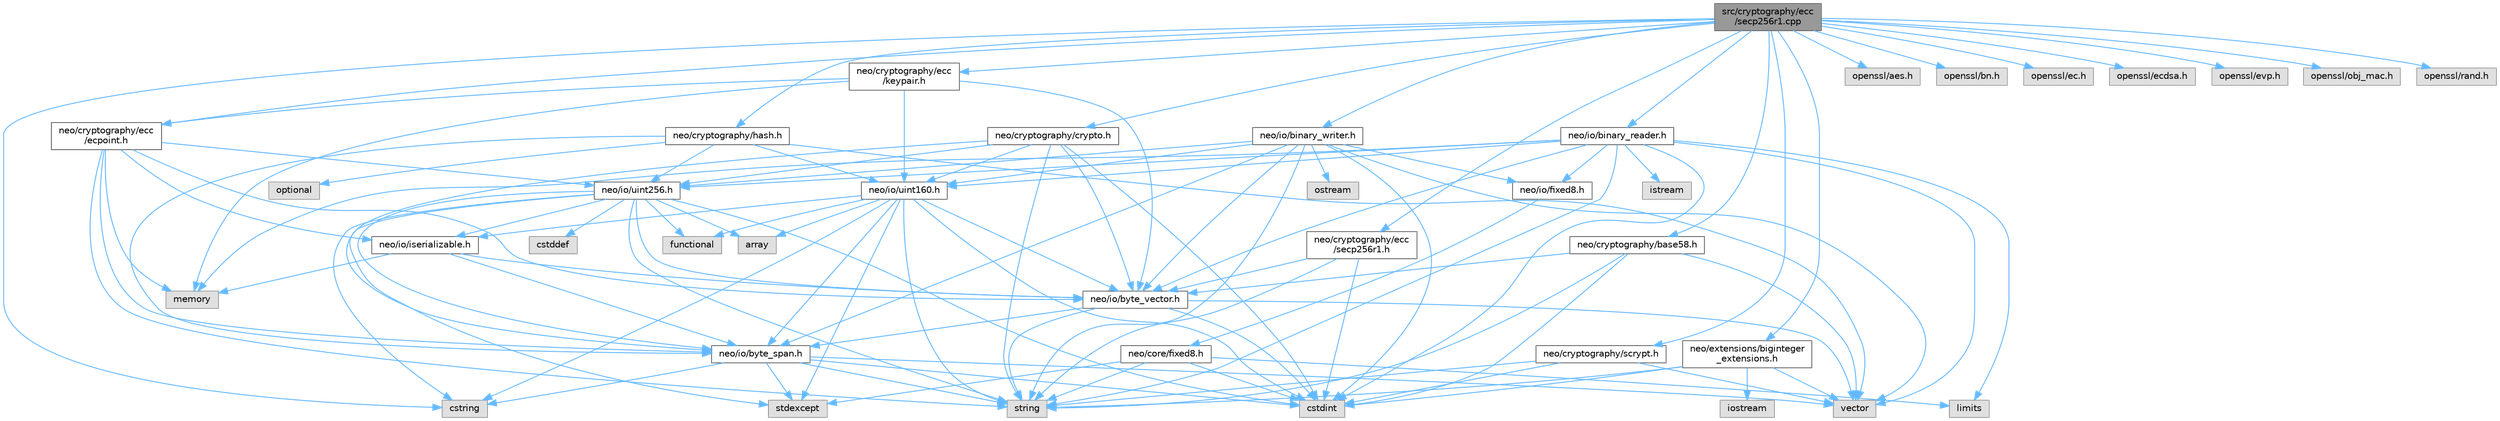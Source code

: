 digraph "src/cryptography/ecc/secp256r1.cpp"
{
 // LATEX_PDF_SIZE
  bgcolor="transparent";
  edge [fontname=Helvetica,fontsize=10,labelfontname=Helvetica,labelfontsize=10];
  node [fontname=Helvetica,fontsize=10,shape=box,height=0.2,width=0.4];
  Node1 [id="Node000001",label="src/cryptography/ecc\l/secp256r1.cpp",height=0.2,width=0.4,color="gray40", fillcolor="grey60", style="filled", fontcolor="black",tooltip=" "];
  Node1 -> Node2 [id="edge109_Node000001_Node000002",color="steelblue1",style="solid",tooltip=" "];
  Node2 [id="Node000002",label="neo/cryptography/base58.h",height=0.2,width=0.4,color="grey40", fillcolor="white", style="filled",URL="$base58_8h.html",tooltip=" "];
  Node2 -> Node3 [id="edge110_Node000002_Node000003",color="steelblue1",style="solid",tooltip=" "];
  Node3 [id="Node000003",label="neo/io/byte_vector.h",height=0.2,width=0.4,color="grey40", fillcolor="white", style="filled",URL="$io_2byte__vector_8h.html",tooltip=" "];
  Node3 -> Node4 [id="edge111_Node000003_Node000004",color="steelblue1",style="solid",tooltip=" "];
  Node4 [id="Node000004",label="neo/io/byte_span.h",height=0.2,width=0.4,color="grey40", fillcolor="white", style="filled",URL="$io_2byte__span_8h.html",tooltip=" "];
  Node4 -> Node5 [id="edge112_Node000004_Node000005",color="steelblue1",style="solid",tooltip=" "];
  Node5 [id="Node000005",label="cstdint",height=0.2,width=0.4,color="grey60", fillcolor="#E0E0E0", style="filled",tooltip=" "];
  Node4 -> Node6 [id="edge113_Node000004_Node000006",color="steelblue1",style="solid",tooltip=" "];
  Node6 [id="Node000006",label="cstring",height=0.2,width=0.4,color="grey60", fillcolor="#E0E0E0", style="filled",tooltip=" "];
  Node4 -> Node7 [id="edge114_Node000004_Node000007",color="steelblue1",style="solid",tooltip=" "];
  Node7 [id="Node000007",label="stdexcept",height=0.2,width=0.4,color="grey60", fillcolor="#E0E0E0", style="filled",tooltip=" "];
  Node4 -> Node8 [id="edge115_Node000004_Node000008",color="steelblue1",style="solid",tooltip=" "];
  Node8 [id="Node000008",label="string",height=0.2,width=0.4,color="grey60", fillcolor="#E0E0E0", style="filled",tooltip=" "];
  Node4 -> Node9 [id="edge116_Node000004_Node000009",color="steelblue1",style="solid",tooltip=" "];
  Node9 [id="Node000009",label="vector",height=0.2,width=0.4,color="grey60", fillcolor="#E0E0E0", style="filled",tooltip=" "];
  Node3 -> Node5 [id="edge117_Node000003_Node000005",color="steelblue1",style="solid",tooltip=" "];
  Node3 -> Node8 [id="edge118_Node000003_Node000008",color="steelblue1",style="solid",tooltip=" "];
  Node3 -> Node9 [id="edge119_Node000003_Node000009",color="steelblue1",style="solid",tooltip=" "];
  Node2 -> Node5 [id="edge120_Node000002_Node000005",color="steelblue1",style="solid",tooltip=" "];
  Node2 -> Node8 [id="edge121_Node000002_Node000008",color="steelblue1",style="solid",tooltip=" "];
  Node2 -> Node9 [id="edge122_Node000002_Node000009",color="steelblue1",style="solid",tooltip=" "];
  Node1 -> Node10 [id="edge123_Node000001_Node000010",color="steelblue1",style="solid",tooltip=" "];
  Node10 [id="Node000010",label="neo/cryptography/crypto.h",height=0.2,width=0.4,color="grey40", fillcolor="white", style="filled",URL="$crypto_8h.html",tooltip=" "];
  Node10 -> Node4 [id="edge124_Node000010_Node000004",color="steelblue1",style="solid",tooltip=" "];
  Node10 -> Node3 [id="edge125_Node000010_Node000003",color="steelblue1",style="solid",tooltip=" "];
  Node10 -> Node11 [id="edge126_Node000010_Node000011",color="steelblue1",style="solid",tooltip=" "];
  Node11 [id="Node000011",label="neo/io/uint160.h",height=0.2,width=0.4,color="grey40", fillcolor="white", style="filled",URL="$uint160_8h.html",tooltip=" "];
  Node11 -> Node4 [id="edge127_Node000011_Node000004",color="steelblue1",style="solid",tooltip=" "];
  Node11 -> Node3 [id="edge128_Node000011_Node000003",color="steelblue1",style="solid",tooltip=" "];
  Node11 -> Node12 [id="edge129_Node000011_Node000012",color="steelblue1",style="solid",tooltip=" "];
  Node12 [id="Node000012",label="neo/io/iserializable.h",height=0.2,width=0.4,color="grey40", fillcolor="white", style="filled",URL="$iserializable_8h.html",tooltip=" "];
  Node12 -> Node4 [id="edge130_Node000012_Node000004",color="steelblue1",style="solid",tooltip=" "];
  Node12 -> Node3 [id="edge131_Node000012_Node000003",color="steelblue1",style="solid",tooltip=" "];
  Node12 -> Node13 [id="edge132_Node000012_Node000013",color="steelblue1",style="solid",tooltip=" "];
  Node13 [id="Node000013",label="memory",height=0.2,width=0.4,color="grey60", fillcolor="#E0E0E0", style="filled",tooltip=" "];
  Node11 -> Node14 [id="edge133_Node000011_Node000014",color="steelblue1",style="solid",tooltip=" "];
  Node14 [id="Node000014",label="array",height=0.2,width=0.4,color="grey60", fillcolor="#E0E0E0", style="filled",tooltip=" "];
  Node11 -> Node5 [id="edge134_Node000011_Node000005",color="steelblue1",style="solid",tooltip=" "];
  Node11 -> Node6 [id="edge135_Node000011_Node000006",color="steelblue1",style="solid",tooltip=" "];
  Node11 -> Node15 [id="edge136_Node000011_Node000015",color="steelblue1",style="solid",tooltip=" "];
  Node15 [id="Node000015",label="functional",height=0.2,width=0.4,color="grey60", fillcolor="#E0E0E0", style="filled",tooltip=" "];
  Node11 -> Node7 [id="edge137_Node000011_Node000007",color="steelblue1",style="solid",tooltip=" "];
  Node11 -> Node8 [id="edge138_Node000011_Node000008",color="steelblue1",style="solid",tooltip=" "];
  Node10 -> Node16 [id="edge139_Node000010_Node000016",color="steelblue1",style="solid",tooltip=" "];
  Node16 [id="Node000016",label="neo/io/uint256.h",height=0.2,width=0.4,color="grey40", fillcolor="white", style="filled",URL="$uint256_8h.html",tooltip=" "];
  Node16 -> Node4 [id="edge140_Node000016_Node000004",color="steelblue1",style="solid",tooltip=" "];
  Node16 -> Node3 [id="edge141_Node000016_Node000003",color="steelblue1",style="solid",tooltip=" "];
  Node16 -> Node12 [id="edge142_Node000016_Node000012",color="steelblue1",style="solid",tooltip=" "];
  Node16 -> Node14 [id="edge143_Node000016_Node000014",color="steelblue1",style="solid",tooltip=" "];
  Node16 -> Node17 [id="edge144_Node000016_Node000017",color="steelblue1",style="solid",tooltip=" "];
  Node17 [id="Node000017",label="cstddef",height=0.2,width=0.4,color="grey60", fillcolor="#E0E0E0", style="filled",tooltip=" "];
  Node16 -> Node5 [id="edge145_Node000016_Node000005",color="steelblue1",style="solid",tooltip=" "];
  Node16 -> Node6 [id="edge146_Node000016_Node000006",color="steelblue1",style="solid",tooltip=" "];
  Node16 -> Node15 [id="edge147_Node000016_Node000015",color="steelblue1",style="solid",tooltip=" "];
  Node16 -> Node7 [id="edge148_Node000016_Node000007",color="steelblue1",style="solid",tooltip=" "];
  Node16 -> Node8 [id="edge149_Node000016_Node000008",color="steelblue1",style="solid",tooltip=" "];
  Node10 -> Node5 [id="edge150_Node000010_Node000005",color="steelblue1",style="solid",tooltip=" "];
  Node10 -> Node8 [id="edge151_Node000010_Node000008",color="steelblue1",style="solid",tooltip=" "];
  Node1 -> Node18 [id="edge152_Node000001_Node000018",color="steelblue1",style="solid",tooltip=" "];
  Node18 [id="Node000018",label="neo/cryptography/ecc\l/ecpoint.h",height=0.2,width=0.4,color="grey40", fillcolor="white", style="filled",URL="$ecpoint_8h.html",tooltip=" "];
  Node18 -> Node4 [id="edge153_Node000018_Node000004",color="steelblue1",style="solid",tooltip=" "];
  Node18 -> Node3 [id="edge154_Node000018_Node000003",color="steelblue1",style="solid",tooltip=" "];
  Node18 -> Node12 [id="edge155_Node000018_Node000012",color="steelblue1",style="solid",tooltip=" "];
  Node18 -> Node16 [id="edge156_Node000018_Node000016",color="steelblue1",style="solid",tooltip=" "];
  Node18 -> Node13 [id="edge157_Node000018_Node000013",color="steelblue1",style="solid",tooltip=" "];
  Node18 -> Node8 [id="edge158_Node000018_Node000008",color="steelblue1",style="solid",tooltip=" "];
  Node1 -> Node19 [id="edge159_Node000001_Node000019",color="steelblue1",style="solid",tooltip=" "];
  Node19 [id="Node000019",label="neo/cryptography/ecc\l/keypair.h",height=0.2,width=0.4,color="grey40", fillcolor="white", style="filled",URL="$keypair_8h.html",tooltip=" "];
  Node19 -> Node18 [id="edge160_Node000019_Node000018",color="steelblue1",style="solid",tooltip=" "];
  Node19 -> Node3 [id="edge161_Node000019_Node000003",color="steelblue1",style="solid",tooltip=" "];
  Node19 -> Node11 [id="edge162_Node000019_Node000011",color="steelblue1",style="solid",tooltip=" "];
  Node19 -> Node13 [id="edge163_Node000019_Node000013",color="steelblue1",style="solid",tooltip=" "];
  Node1 -> Node20 [id="edge164_Node000001_Node000020",color="steelblue1",style="solid",tooltip=" "];
  Node20 [id="Node000020",label="neo/cryptography/ecc\l/secp256r1.h",height=0.2,width=0.4,color="grey40", fillcolor="white", style="filled",URL="$secp256r1_8h.html",tooltip=" "];
  Node20 -> Node3 [id="edge165_Node000020_Node000003",color="steelblue1",style="solid",tooltip=" "];
  Node20 -> Node5 [id="edge166_Node000020_Node000005",color="steelblue1",style="solid",tooltip=" "];
  Node20 -> Node8 [id="edge167_Node000020_Node000008",color="steelblue1",style="solid",tooltip=" "];
  Node1 -> Node21 [id="edge168_Node000001_Node000021",color="steelblue1",style="solid",tooltip=" "];
  Node21 [id="Node000021",label="neo/cryptography/hash.h",height=0.2,width=0.4,color="grey40", fillcolor="white", style="filled",URL="$hash_8h.html",tooltip=" "];
  Node21 -> Node4 [id="edge169_Node000021_Node000004",color="steelblue1",style="solid",tooltip=" "];
  Node21 -> Node11 [id="edge170_Node000021_Node000011",color="steelblue1",style="solid",tooltip=" "];
  Node21 -> Node16 [id="edge171_Node000021_Node000016",color="steelblue1",style="solid",tooltip=" "];
  Node21 -> Node22 [id="edge172_Node000021_Node000022",color="steelblue1",style="solid",tooltip=" "];
  Node22 [id="Node000022",label="optional",height=0.2,width=0.4,color="grey60", fillcolor="#E0E0E0", style="filled",tooltip=" "];
  Node21 -> Node9 [id="edge173_Node000021_Node000009",color="steelblue1",style="solid",tooltip=" "];
  Node1 -> Node23 [id="edge174_Node000001_Node000023",color="steelblue1",style="solid",tooltip=" "];
  Node23 [id="Node000023",label="neo/cryptography/scrypt.h",height=0.2,width=0.4,color="grey40", fillcolor="white", style="filled",URL="$scrypt_8h.html",tooltip=" "];
  Node23 -> Node5 [id="edge175_Node000023_Node000005",color="steelblue1",style="solid",tooltip=" "];
  Node23 -> Node8 [id="edge176_Node000023_Node000008",color="steelblue1",style="solid",tooltip=" "];
  Node23 -> Node9 [id="edge177_Node000023_Node000009",color="steelblue1",style="solid",tooltip=" "];
  Node1 -> Node24 [id="edge178_Node000001_Node000024",color="steelblue1",style="solid",tooltip=" "];
  Node24 [id="Node000024",label="neo/extensions/biginteger\l_extensions.h",height=0.2,width=0.4,color="grey40", fillcolor="white", style="filled",URL="$biginteger__extensions_8h.html",tooltip=" "];
  Node24 -> Node5 [id="edge179_Node000024_Node000005",color="steelblue1",style="solid",tooltip=" "];
  Node24 -> Node25 [id="edge180_Node000024_Node000025",color="steelblue1",style="solid",tooltip=" "];
  Node25 [id="Node000025",label="iostream",height=0.2,width=0.4,color="grey60", fillcolor="#E0E0E0", style="filled",tooltip=" "];
  Node24 -> Node8 [id="edge181_Node000024_Node000008",color="steelblue1",style="solid",tooltip=" "];
  Node24 -> Node9 [id="edge182_Node000024_Node000009",color="steelblue1",style="solid",tooltip=" "];
  Node1 -> Node26 [id="edge183_Node000001_Node000026",color="steelblue1",style="solid",tooltip=" "];
  Node26 [id="Node000026",label="neo/io/binary_reader.h",height=0.2,width=0.4,color="grey40", fillcolor="white", style="filled",URL="$binary__reader_8h.html",tooltip=" "];
  Node26 -> Node3 [id="edge184_Node000026_Node000003",color="steelblue1",style="solid",tooltip=" "];
  Node26 -> Node27 [id="edge185_Node000026_Node000027",color="steelblue1",style="solid",tooltip=" "];
  Node27 [id="Node000027",label="neo/io/fixed8.h",height=0.2,width=0.4,color="grey40", fillcolor="white", style="filled",URL="$io_2fixed8_8h.html",tooltip=" "];
  Node27 -> Node28 [id="edge186_Node000027_Node000028",color="steelblue1",style="solid",tooltip=" "];
  Node28 [id="Node000028",label="neo/core/fixed8.h",height=0.2,width=0.4,color="grey40", fillcolor="white", style="filled",URL="$core_2fixed8_8h.html",tooltip=" "];
  Node28 -> Node5 [id="edge187_Node000028_Node000005",color="steelblue1",style="solid",tooltip=" "];
  Node28 -> Node29 [id="edge188_Node000028_Node000029",color="steelblue1",style="solid",tooltip=" "];
  Node29 [id="Node000029",label="limits",height=0.2,width=0.4,color="grey60", fillcolor="#E0E0E0", style="filled",tooltip=" "];
  Node28 -> Node7 [id="edge189_Node000028_Node000007",color="steelblue1",style="solid",tooltip=" "];
  Node28 -> Node8 [id="edge190_Node000028_Node000008",color="steelblue1",style="solid",tooltip=" "];
  Node26 -> Node11 [id="edge191_Node000026_Node000011",color="steelblue1",style="solid",tooltip=" "];
  Node26 -> Node16 [id="edge192_Node000026_Node000016",color="steelblue1",style="solid",tooltip=" "];
  Node26 -> Node5 [id="edge193_Node000026_Node000005",color="steelblue1",style="solid",tooltip=" "];
  Node26 -> Node30 [id="edge194_Node000026_Node000030",color="steelblue1",style="solid",tooltip=" "];
  Node30 [id="Node000030",label="istream",height=0.2,width=0.4,color="grey60", fillcolor="#E0E0E0", style="filled",tooltip=" "];
  Node26 -> Node29 [id="edge195_Node000026_Node000029",color="steelblue1",style="solid",tooltip=" "];
  Node26 -> Node13 [id="edge196_Node000026_Node000013",color="steelblue1",style="solid",tooltip=" "];
  Node26 -> Node8 [id="edge197_Node000026_Node000008",color="steelblue1",style="solid",tooltip=" "];
  Node26 -> Node9 [id="edge198_Node000026_Node000009",color="steelblue1",style="solid",tooltip=" "];
  Node1 -> Node31 [id="edge199_Node000001_Node000031",color="steelblue1",style="solid",tooltip=" "];
  Node31 [id="Node000031",label="neo/io/binary_writer.h",height=0.2,width=0.4,color="grey40", fillcolor="white", style="filled",URL="$binary__writer_8h.html",tooltip=" "];
  Node31 -> Node4 [id="edge200_Node000031_Node000004",color="steelblue1",style="solid",tooltip=" "];
  Node31 -> Node3 [id="edge201_Node000031_Node000003",color="steelblue1",style="solid",tooltip=" "];
  Node31 -> Node27 [id="edge202_Node000031_Node000027",color="steelblue1",style="solid",tooltip=" "];
  Node31 -> Node11 [id="edge203_Node000031_Node000011",color="steelblue1",style="solid",tooltip=" "];
  Node31 -> Node16 [id="edge204_Node000031_Node000016",color="steelblue1",style="solid",tooltip=" "];
  Node31 -> Node5 [id="edge205_Node000031_Node000005",color="steelblue1",style="solid",tooltip=" "];
  Node31 -> Node32 [id="edge206_Node000031_Node000032",color="steelblue1",style="solid",tooltip=" "];
  Node32 [id="Node000032",label="ostream",height=0.2,width=0.4,color="grey60", fillcolor="#E0E0E0", style="filled",tooltip=" "];
  Node31 -> Node8 [id="edge207_Node000031_Node000008",color="steelblue1",style="solid",tooltip=" "];
  Node31 -> Node9 [id="edge208_Node000031_Node000009",color="steelblue1",style="solid",tooltip=" "];
  Node1 -> Node33 [id="edge209_Node000001_Node000033",color="steelblue1",style="solid",tooltip=" "];
  Node33 [id="Node000033",label="openssl/aes.h",height=0.2,width=0.4,color="grey60", fillcolor="#E0E0E0", style="filled",tooltip=" "];
  Node1 -> Node34 [id="edge210_Node000001_Node000034",color="steelblue1",style="solid",tooltip=" "];
  Node34 [id="Node000034",label="openssl/bn.h",height=0.2,width=0.4,color="grey60", fillcolor="#E0E0E0", style="filled",tooltip=" "];
  Node1 -> Node35 [id="edge211_Node000001_Node000035",color="steelblue1",style="solid",tooltip=" "];
  Node35 [id="Node000035",label="openssl/ec.h",height=0.2,width=0.4,color="grey60", fillcolor="#E0E0E0", style="filled",tooltip=" "];
  Node1 -> Node36 [id="edge212_Node000001_Node000036",color="steelblue1",style="solid",tooltip=" "];
  Node36 [id="Node000036",label="openssl/ecdsa.h",height=0.2,width=0.4,color="grey60", fillcolor="#E0E0E0", style="filled",tooltip=" "];
  Node1 -> Node37 [id="edge213_Node000001_Node000037",color="steelblue1",style="solid",tooltip=" "];
  Node37 [id="Node000037",label="openssl/evp.h",height=0.2,width=0.4,color="grey60", fillcolor="#E0E0E0", style="filled",tooltip=" "];
  Node1 -> Node38 [id="edge214_Node000001_Node000038",color="steelblue1",style="solid",tooltip=" "];
  Node38 [id="Node000038",label="openssl/obj_mac.h",height=0.2,width=0.4,color="grey60", fillcolor="#E0E0E0", style="filled",tooltip=" "];
  Node1 -> Node39 [id="edge215_Node000001_Node000039",color="steelblue1",style="solid",tooltip=" "];
  Node39 [id="Node000039",label="openssl/rand.h",height=0.2,width=0.4,color="grey60", fillcolor="#E0E0E0", style="filled",tooltip=" "];
  Node1 -> Node6 [id="edge216_Node000001_Node000006",color="steelblue1",style="solid",tooltip=" "];
}
